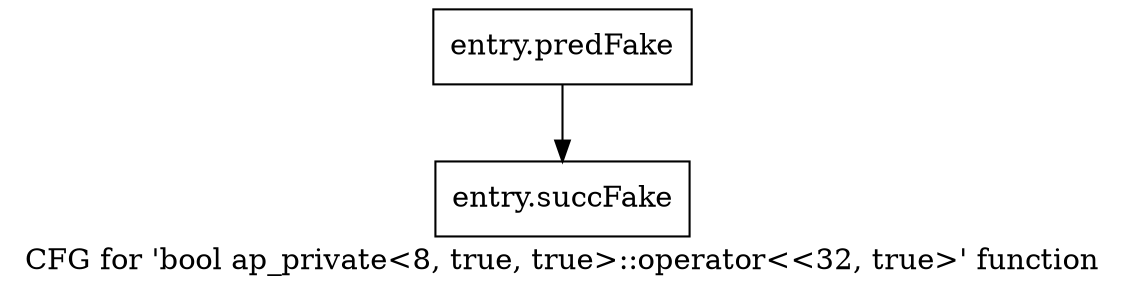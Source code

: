 digraph "CFG for 'bool ap_private\<8, true, true\>::operator\<\<32, true\>' function" {
	label="CFG for 'bool ap_private\<8, true, true\>::operator\<\<32, true\>' function";

	Node0x3c5bb40 [shape=record,filename="",linenumber="",label="{entry.predFake}"];
	Node0x3c5bb40 -> Node0x3ea0ea0[ callList="" memoryops="" filename="/tools/Xilinx/Vitis_HLS/2022.1/include/etc/ap_private.h" execusionnum="96"];
	Node0x3ea0ea0 [shape=record,filename="/tools/Xilinx/Vitis_HLS/2022.1/include/etc/ap_private.h",linenumber="2841",label="{entry.succFake}"];
}
